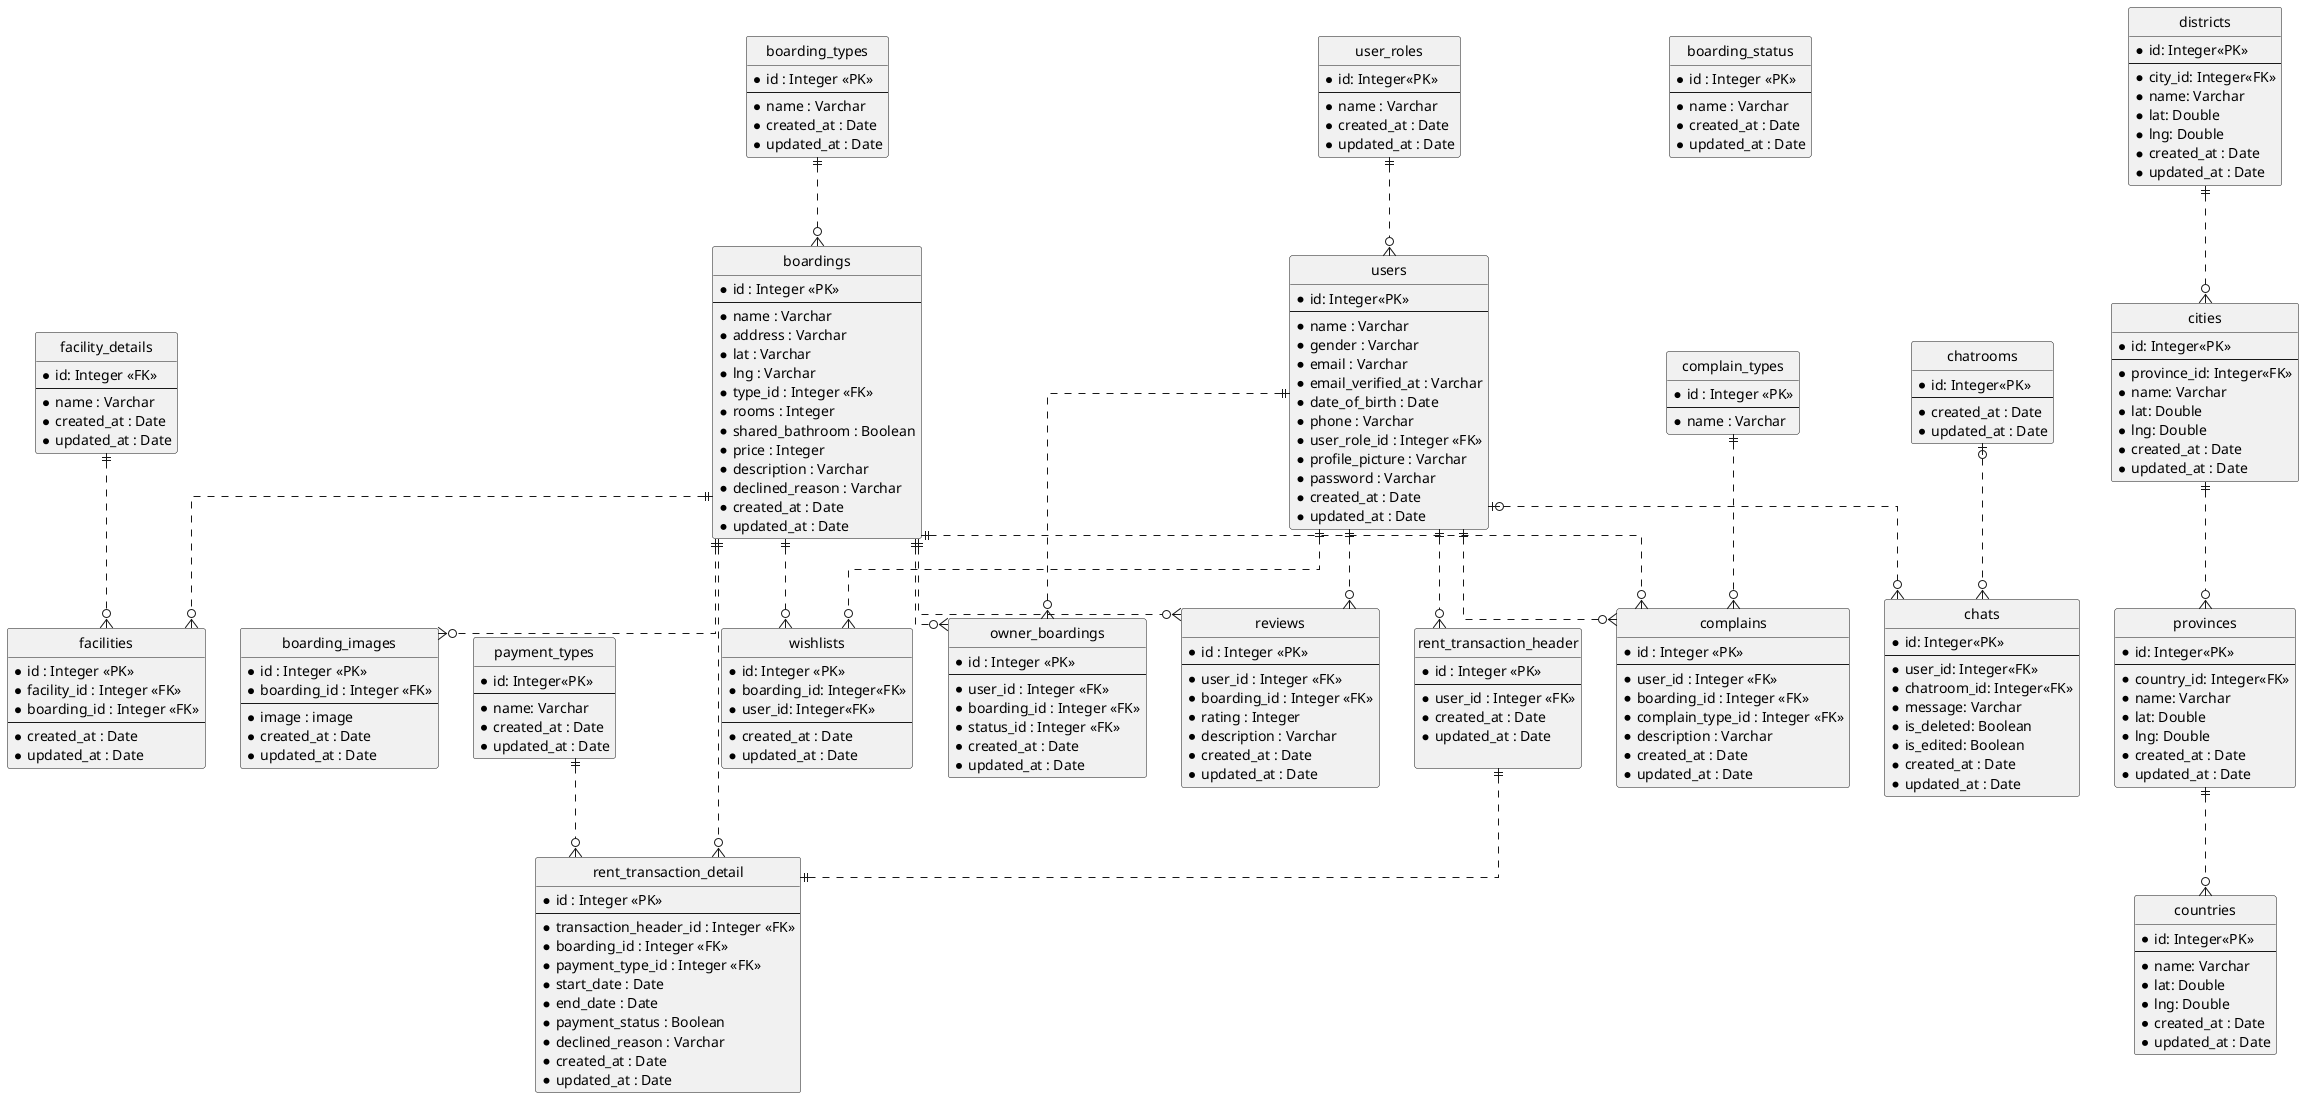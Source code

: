 @startuml
' hide the spot
hide circle

' avoid problems with angled crows feet
skinparam linetype ortho

entity "users" as usr {
  *id: Integer<<PK>>
  --
  *name : Varchar
  *gender : Varchar
  *email : Varchar
  *email_verified_at : Varchar
  *date_of_birth : Date
  *phone : Varchar
  *user_role_id : Integer <<FK>>
  *profile_picture : Varchar
  *password : Varchar
  *created_at : Date
  *updated_at : Date
}

entity "user_roles" as usrl {
  *id: Integer<<PK>>
  --
  *name : Varchar
  *created_at : Date
  *updated_at : Date
}

entity "boarding_types" as bht {
  *id : Integer <<PK>>
  --
  *name : Varchar
  *created_at : Date
  *updated_at : Date
}

entity "boardings" as bh {
  *id : Integer <<PK>>
  --
  *name : Varchar
  *address : Varchar
  *lat : Varchar
  *lng : Varchar
  *type_id : Integer <<FK>>
  *rooms : Integer
  *shared_bathroom : Boolean
  *price : Integer
  *description : Varchar
  *declined_reason : Varchar
  *created_at : Date
  *updated_at : Date
}

entity "facility_details" as fd {
  *id: Integer <<FK>>
  --
  *name : Varchar
  *created_at : Date
  *updated_at : Date
}

' Composite key
entity "facilities" as f {
  *id : Integer <<PK>>
  *facility_id : Integer <<FK>>
  *boarding_id : Integer <<FK>>
  --
  *created_at : Date
  *updated_at : Date
}

entity "boarding_images" as bhi {
  *id : Integer <<PK>>
  *boarding_id : Integer <<FK>>
  --
  *image : image
  *created_at : Date
  *updated_at : Date
}

entity "rent_transaction_header" as rt {
  *id : Integer <<PK>>
  --
  *user_id : Integer <<FK>>
  *created_at : Date
  *updated_at : Date
  
}

entity "rent_transaction_detail" as rtd {
  *id : Integer <<PK>>
  --
  *transaction_header_id : Integer <<FK>> 
  *boarding_id : Integer <<FK>>
  *payment_type_id : Integer <<FK>>
  *start_date : Date
  *end_date : Date
  *payment_status : Boolean
  *declined_reason : Varchar
  *created_at : Date
  *updated_at : Date
}

entity "boarding_status" as bhst{
    *id : Integer <<PK>>
    --
    *name : Varchar
    *created_at : Date
    *updated_at : Date
}


entity "owner_boardings" as lobh {
  *id : Integer <<PK>>
  --
  *user_id : Integer <<FK>>
  *boarding_id : Integer <<FK>>
  *status_id : Integer <<FK>>
  *created_at : Date
  *updated_at : Date
}

entity "complain_types" as cmplnt {
  *id : Integer <<PK>>
  --
  *name : Varchar
}

entity "reviews" as rvw {
  *id : Integer <<PK>>
  --
  *user_id : Integer <<FK>>
  *boarding_id : Integer <<FK>>
  *rating : Integer
  *description : Varchar
  *created_at : Date
  *updated_at : Date
}

entity "complains" as cmpln {
  *id : Integer <<PK>>
  --
  *user_id : Integer <<FK>>
  *boarding_id : Integer <<FK>>
  *complain_type_id : Integer <<FK>>
  *description : Varchar
  *created_at : Date
  *updated_at : Date
}

' Composite key
entity "wishlists" as fr {
  *id: Integer <<PK>>
  *boarding_id: Integer<<FK>>
  *user_id: Integer<<FK>>
  --
  *created_at : Date
  *updated_at : Date
}

entity "payment_types" as pymnt {
  *id: Integer<<PK>>
  --
  *name: Varchar
  *created_at : Date
  *updated_at : Date
}

entity "chats" as cht {
  *id: Integer<<PK>>
  --
  *user_id: Integer<<FK>>
  *chatroom_id: Integer<<FK>>
  *message: Varchar
  *is_deleted: Boolean
  *is_edited: Boolean
  *created_at : Date
  *updated_at : Date
}

entity "chatrooms" as chtrm {
  *id: Integer<<PK>>
  --
  *created_at : Date
  *updated_at : Date
}

entity "countries" as country {
  *id: Integer<<PK>>
  --
  *name: Varchar
  *lat: Double
  *lng: Double
  *created_at : Date
  *updated_at : Date
}

entity "provinces" as prov {
  *id: Integer<<PK>>
  --
  *country_id: Integer<<FK>>
  *name: Varchar
  *lat: Double
  *lng: Double
  *created_at : Date
  *updated_at : Date
}

entity "cities" as city {
  *id: Integer<<PK>>
  --
  *province_id: Integer<<FK>>
  *name: Varchar
  *lat: Double
  *lng: Double
  *created_at : Date
  *updated_at : Date
}

entity "districts" as dist {
  *id: Integer<<PK>>
  --
  *city_id: Integer<<FK>>
  *name: Varchar
  *lat: Double
  *lng: Double
  *created_at : Date
  *updated_at : Date
}

prov ||..o{country
city ||..o{prov
dist ||..o{city

usrl ||..o{usr
bh ||..o{ bhi
bh ||..o{ f
fd ||..o{ f

usr ||..o{ rt
bh ||..o{ rtd
rt ||..||rtd
pymnt ||..o{ rtd

usr ||..o{ lobh
bh ||..o{ lobh

usr ||..o{ rvw
bh ||..o{ rvw

usr ||..o{ cmpln
bh ||..o{ cmpln
cmplnt ||..o{ cmpln

bht ||..o{ bh


usr ||..o{ fr
bh ||..o{ fr

usr |o..o{ cht
chtrm |o..o{ cht

@enduml


' https://plantuml.com/ie-diagram
' * Meaning
' optional attribute
'   **optional bold attribute
'   * mandatory bold attribute
